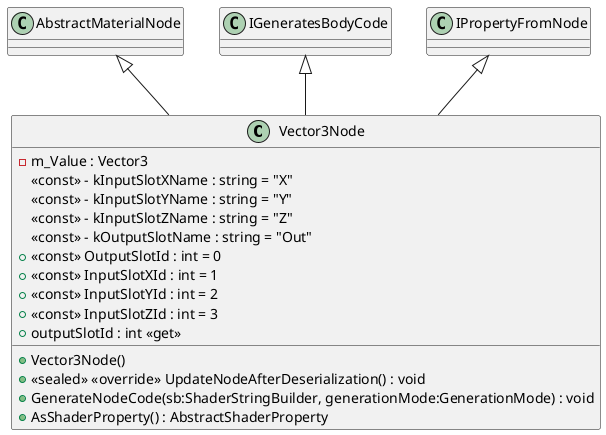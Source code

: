 @startuml
class Vector3Node {
    - m_Value : Vector3
    <<const>> - kInputSlotXName : string = "X"
    <<const>> - kInputSlotYName : string = "Y"
    <<const>> - kInputSlotZName : string = "Z"
    <<const>> - kOutputSlotName : string = "Out"
    + <<const>> OutputSlotId : int = 0
    + <<const>> InputSlotXId : int = 1
    + <<const>> InputSlotYId : int = 2
    + <<const>> InputSlotZId : int = 3
    + Vector3Node()
    + <<sealed>> <<override>> UpdateNodeAfterDeserialization() : void
    + GenerateNodeCode(sb:ShaderStringBuilder, generationMode:GenerationMode) : void
    + AsShaderProperty() : AbstractShaderProperty
    + outputSlotId : int <<get>>
}
AbstractMaterialNode <|-- Vector3Node
IGeneratesBodyCode <|-- Vector3Node
IPropertyFromNode <|-- Vector3Node
@enduml
